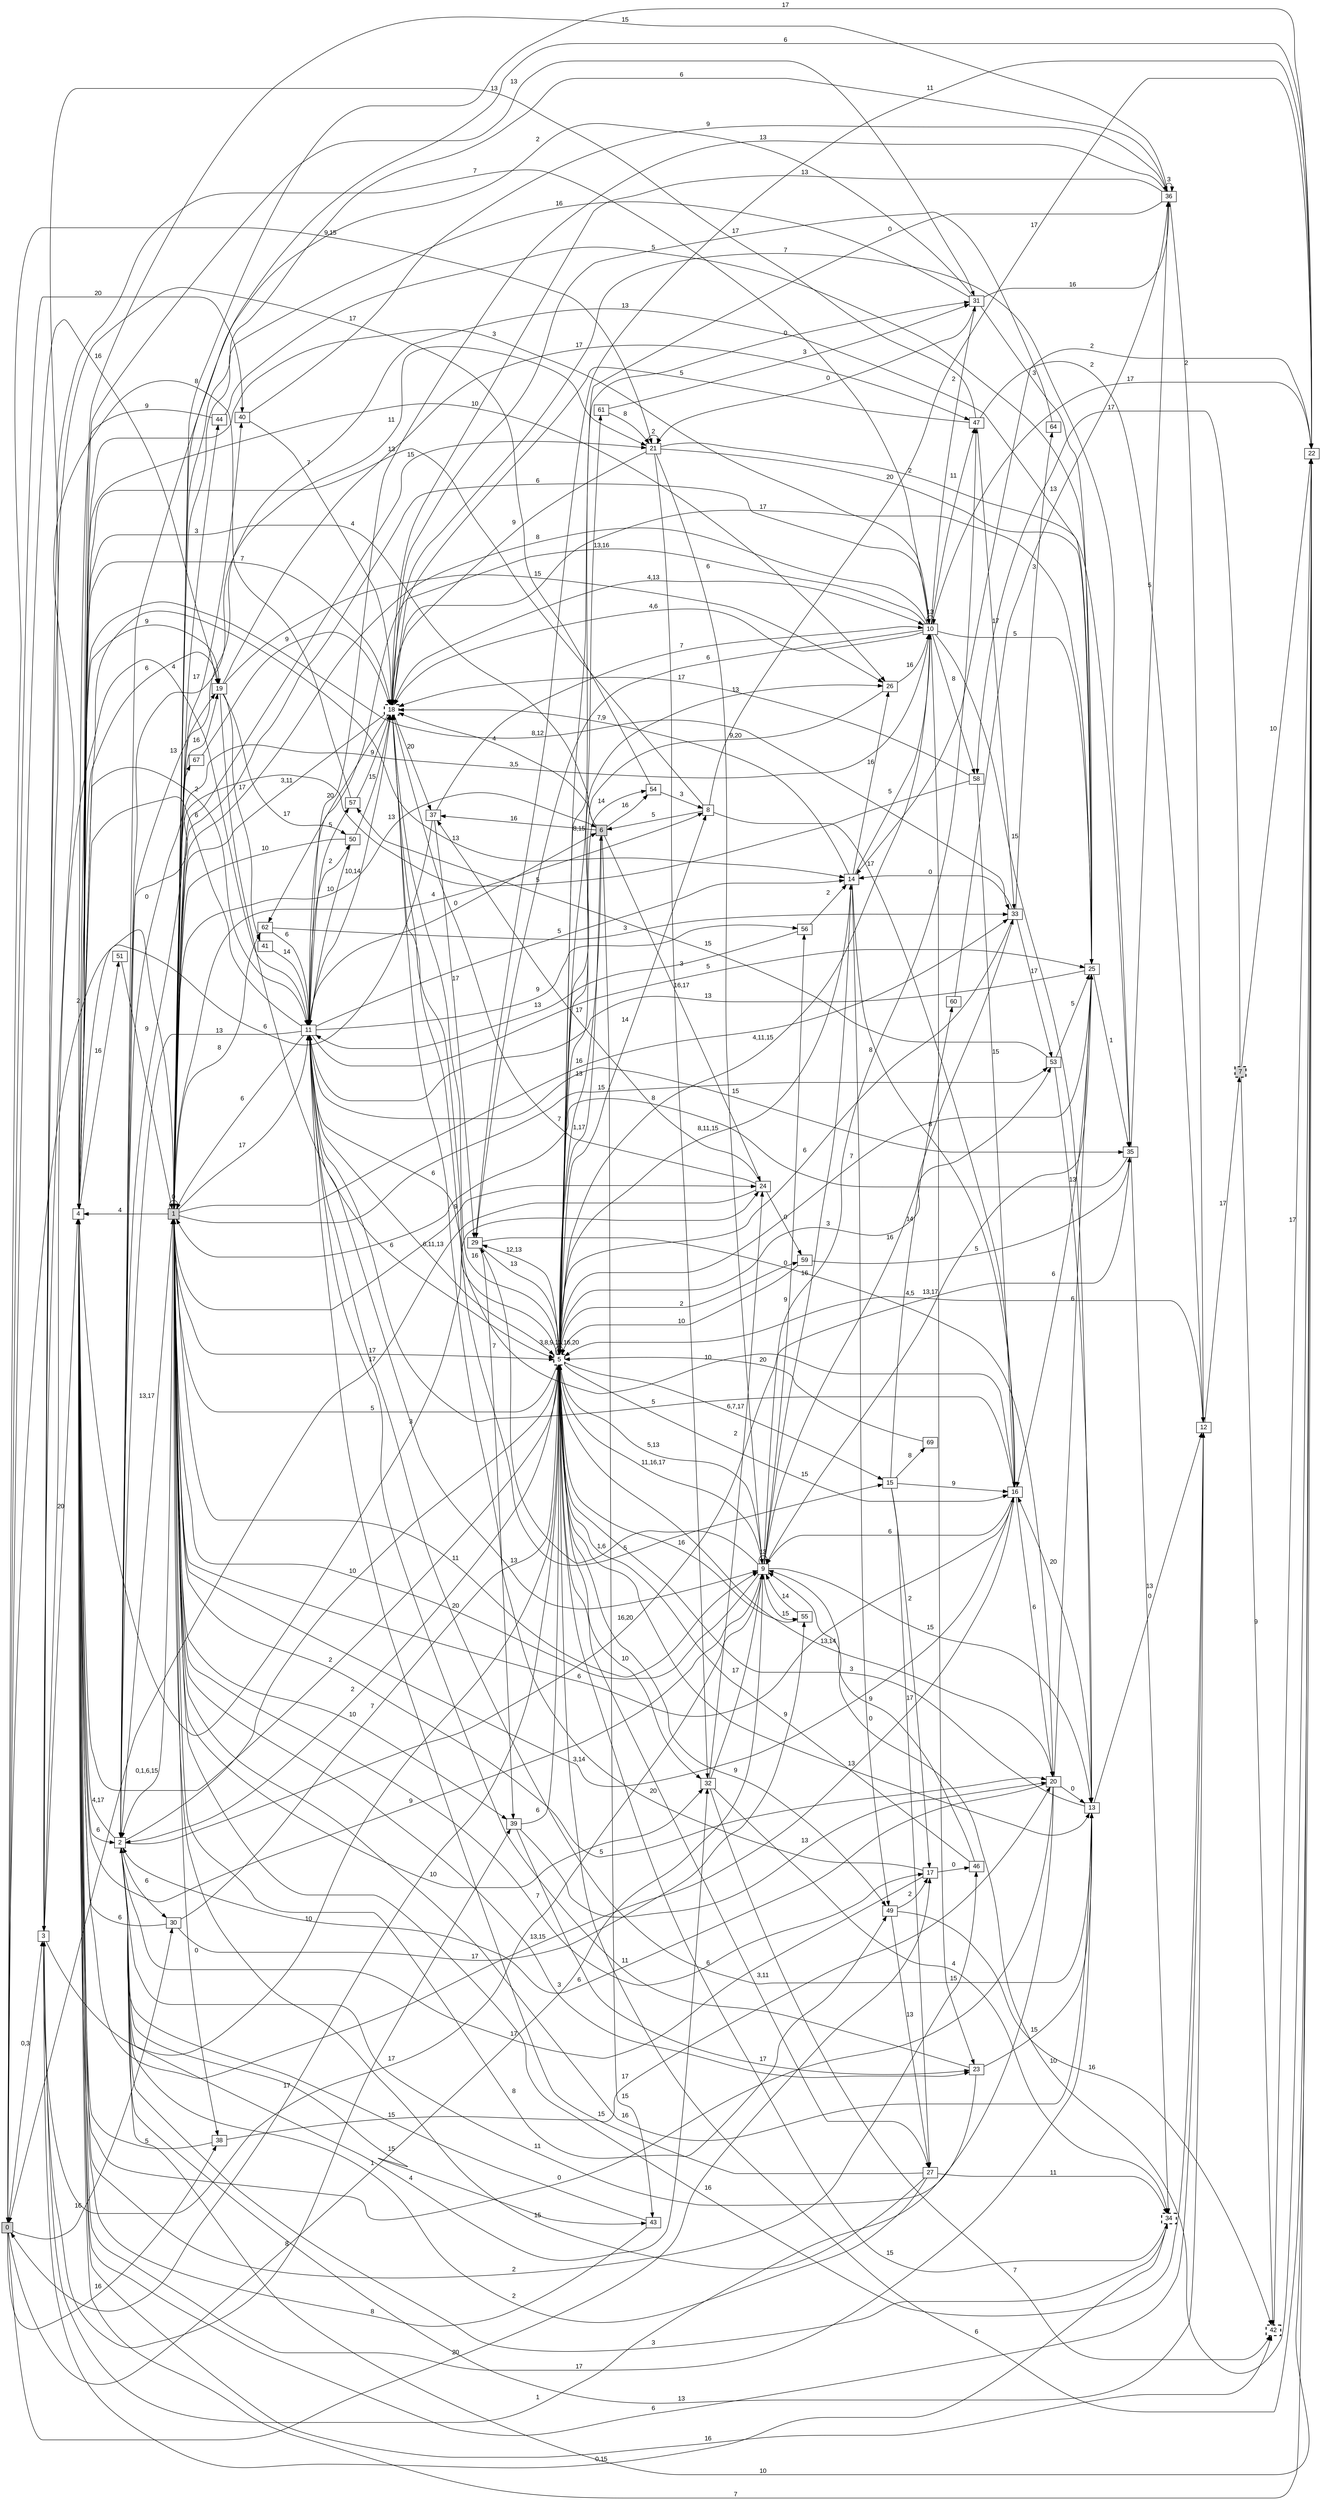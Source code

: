 digraph "NDFA" {
  rankdir=LR
  node [shape=box width=0.1 height=0.1 fontname=Arial]
  edge [fontname=Arial]
/* Estados */
 s0 [label="0" style="filled"] /* I:1 F:0 D:0 */
 s1 [label="1" style="filled"] /* I:1 F:0 D:0 */
 s2 [label="2" ] /* I:0 F:0 D:0 */
 s3 [label="3" ] /* I:0 F:0 D:0 */
 s4 [label="4" ] /* I:0 F:0 D:0 */
 s5 [label="5" style="bold,dashed"] /* I:0 F:1 D:0 */
 s6 [label="6" style="filled"] /* I:1 F:0 D:0 */
 s7 [label="7" style="filled,bold,dashed"] /* I:1 F:1 D:0 */
 s8 [label="8" ] /* I:0 F:0 D:0 */
 s9 [label="9" ] /* I:0 F:0 D:0 */
 s10 [label="10" ] /* I:0 F:0 D:0 */
 s11 [label="11" ] /* I:0 F:0 D:0 */
 s12 [label="12" ] /* I:0 F:0 D:0 */
 s13 [label="13" ] /* I:0 F:0 D:0 */
 s14 [label="14" ] /* I:0 F:0 D:0 */
 s15 [label="15" ] /* I:0 F:0 D:0 */
 s16 [label="16" ] /* I:0 F:0 D:0 */
 s17 [label="17" ] /* I:0 F:0 D:0 */
 s18 [label="18" style="bold,dashed"] /* I:0 F:1 D:0 */
 s19 [label="19" ] /* I:0 F:0 D:0 */
 s20 [label="20" ] /* I:0 F:0 D:0 */
 s21 [label="21" ] /* I:0 F:0 D:0 */
 s22 [label="22" ] /* I:0 F:0 D:0 */
 s23 [label="23" ] /* I:0 F:0 D:0 */
 s24 [label="24" ] /* I:0 F:0 D:0 */
 s25 [label="25" ] /* I:0 F:0 D:0 */
 s26 [label="26" ] /* I:0 F:0 D:0 */
 s27 [label="27" ] /* I:0 F:0 D:0 */
 s29 [label="29" ] /* I:0 F:0 D:0 */
 s30 [label="30" ] /* I:0 F:0 D:0 */
 s31 [label="31" ] /* I:0 F:0 D:0 */
 s32 [label="32" ] /* I:0 F:0 D:0 */
 s33 [label="33" ] /* I:0 F:0 D:0 */
 s34 [label="34" style="bold,dashed"] /* I:0 F:1 D:0 */
 s35 [label="35" ] /* I:0 F:0 D:0 */
 s36 [label="36" ] /* I:0 F:0 D:0 */
 s37 [label="37" ] /* I:0 F:0 D:0 */
 s38 [label="38" ] /* I:0 F:0 D:0 */
 s39 [label="39" ] /* I:0 F:0 D:0 */
 s40 [label="40" ] /* I:0 F:0 D:0 */
 s41 [label="41" ] /* I:0 F:0 D:0 */
 s42 [label="42" style="bold,dashed"] /* I:0 F:1 D:0 */
 s43 [label="43" ] /* I:0 F:0 D:0 */
 s44 [label="44" ] /* I:0 F:0 D:0 */
 s46 [label="46" ] /* I:0 F:0 D:0 */
 s47 [label="47" ] /* I:0 F:0 D:0 */
 s49 [label="49" ] /* I:0 F:0 D:0 */
 s50 [label="50" ] /* I:0 F:0 D:0 */
 s51 [label="51" ] /* I:0 F:0 D:0 */
 s53 [label="53" ] /* I:0 F:0 D:0 */
 s54 [label="54" ] /* I:0 F:0 D:0 */
 s55 [label="55" ] /* I:0 F:0 D:0 */
 s56 [label="56" ] /* I:0 F:0 D:0 */
 s57 [label="57" ] /* I:0 F:0 D:0 */
 s58 [label="58" ] /* I:0 F:0 D:0 */
 s59 [label="59" ] /* I:0 F:0 D:0 */
 s60 [label="60" ] /* I:0 F:0 D:0 */
 s61 [label="61" ] /* I:0 F:0 D:0 */
 s62 [label="62" ] /* I:0 F:0 D:0 */
 s64 [label="64" ] /* I:0 F:0 D:0 */
 s67 [label="67" ] /* I:0 F:0 D:0 */
 s69 [label="69" ] /* I:0 F:0 D:0 */
/* Transiciones */
  s0 -> s3 [label="0,3"]
  s0 -> s9 [label="1"]
  s0 -> s17 [label="20"]
  s0 -> s19 [label="16"]
  s0 -> s21 [label="9,15"]
  s0 -> s30 [label="16"]
  s0 -> s38 [label="16"]
  s0 -> s40 [label="20"]
  s1 -> s0 [label="2"]
  s1 -> s1 [label="0"]
  s1 -> s2 [label="0,1,6,15"]
  s1 -> s4 [label="4"]
  s1 -> s5 [label="17"]
  s1 -> s6 [label="13"]
  s1 -> s8 [label="4"]
  s1 -> s9 [label="11"]
  s1 -> s10 [label="6"]
  s1 -> s11 [label="17"]
  s1 -> s16 [label="6"]
  s1 -> s17 [label="7"]
  s1 -> s19 [label="16"]
  s1 -> s20 [label="5"]
  s1 -> s21 [label="15"]
  s1 -> s22 [label="6"]
  s1 -> s23 [label="3"]
  s1 -> s24 [label="9"]
  s1 -> s32 [label="10"]
  s1 -> s33 [label="16"]
  s1 -> s36 [label="6"]
  s1 -> s38 [label="0"]
  s1 -> s39 [label="10"]
  s1 -> s40 [label="17"]
  s1 -> s44 [label="3"]
  s1 -> s49 [label="8"]
  s1 -> s53 [label="15"]
  s1 -> s62 [label="8"]
  s2 -> s1 [label="13,17"]
  s2 -> s4 [label="4,17"]
  s2 -> s5 [label="10"]
  s2 -> s12 [label="13"]
  s2 -> s19 [label="13"]
  s2 -> s21 [label="11"]
  s2 -> s22 [label="10"]
  s2 -> s30 [label="6"]
  s2 -> s32 [label="4"]
  s2 -> s35 [label="16,20"]
  s2 -> s43 [label="15"]
  s2 -> s67 [label="0"]
  s3 -> s4 [label="20"]
  s3 -> s5 [label="10"]
  s3 -> s9 [label="17"]
  s3 -> s10 [label="7"]
  s3 -> s11 [label="4"]
  s3 -> s34 [label="0,15"]
  s3 -> s39 [label="8"]
  s4 -> s2 [label="6"]
  s4 -> s5 [label="2"]
  s4 -> s11 [label="2"]
  s4 -> s12 [label="6"]
  s4 -> s13 [label="17"]
  s4 -> s14 [label="13"]
  s4 -> s18 [label="7"]
  s4 -> s19 [label="9"]
  s4 -> s24 [label="3"]
  s4 -> s26 [label="10"]
  s4 -> s31 [label="13"]
  s4 -> s33 [label="8,12"]
  s4 -> s42 [label="16"]
  s4 -> s46 [label="2"]
  s4 -> s51 [label="16"]
  s5 -> s0 [label="17"]
  s5 -> s1 [label="5"]
  s5 -> s2 [label="2"]
  s5 -> s5 [label="3,8,9,13,16,20"]
  s5 -> s6 [label="13"]
  s5 -> s8 [label="14"]
  s5 -> s9 [label="5,13"]
  s5 -> s10 [label="4,11,15"]
  s5 -> s11 [label="6"]
  s5 -> s13 [label="13"]
  s5 -> s15 [label="6,7,17"]
  s5 -> s16 [label="15"]
  s5 -> s18 [label="16"]
  s5 -> s26 [label="13"]
  s5 -> s27 [label="3,11"]
  s5 -> s29 [label="12,13"]
  s5 -> s31 [label="0"]
  s5 -> s32 [label="10"]
  s5 -> s49 [label="9"]
  s5 -> s53 [label="3"]
  s5 -> s54 [label="14"]
  s5 -> s59 [label="2"]
  s5 -> s61 [label="8,15"]
  s6 -> s4 [label="4"]
  s6 -> s5 [label="1,17"]
  s6 -> s18 [label="4"]
  s6 -> s24 [label="16,17"]
  s6 -> s37 [label="16"]
  s6 -> s43 [label="15"]
  s6 -> s54 [label="16"]
  s7 -> s22 [label="10"]
  s7 -> s42 [label="9"]
  s7 -> s58 [label="17"]
  s8 -> s4 [label="13"]
  s8 -> s6 [label="5"]
  s8 -> s16 [label="17"]
  s8 -> s22 [label="17"]
  s9 -> s1 [label="20"]
  s9 -> s4 [label="9"]
  s9 -> s5 [label="11,16,17"]
  s9 -> s9 [label="13"]
  s9 -> s13 [label="15"]
  s9 -> s14 [label="16"]
  s9 -> s25 [label="13,17"]
  s9 -> s29 [label="1,6"]
  s9 -> s33 [label="16"]
  s9 -> s47 [label="8"]
  s9 -> s55 [label="15"]
  s9 -> s56 [label="9"]
  s10 -> s1 [label="8"]
  s10 -> s2 [label="3,5"]
  s10 -> s4 [label="3"]
  s10 -> s10 [label="13"]
  s10 -> s11 [label="13,16"]
  s10 -> s13 [label="15"]
  s10 -> s18 [label="4,6"]
  s10 -> s22 [label="17"]
  s10 -> s23 [label="15"]
  s10 -> s25 [label="5"]
  s10 -> s29 [label="6"]
  s10 -> s31 [label="2"]
  s10 -> s47 [label="11"]
  s10 -> s58 [label="8"]
  s11 -> s1 [label="6"]
  s11 -> s2 [label="13"]
  s11 -> s4 [label="6"]
  s11 -> s5 [label="6,11,13"]
  s11 -> s6 [label="0"]
  s11 -> s9 [label="13"]
  s11 -> s14 [label="5"]
  s11 -> s18 [label="10,14"]
  s11 -> s25 [label="5"]
  s11 -> s35 [label="15"]
  s11 -> s50 [label="2"]
  s11 -> s56 [label="9"]
  s11 -> s57 [label="5"]
  s12 -> s1 [label="16"]
  s12 -> s5 [label="4,5"]
  s12 -> s7 [label="17"]
  s13 -> s1 [label="16"]
  s13 -> s5 [label="3"]
  s13 -> s11 [label="6"]
  s13 -> s12 [label="0"]
  s13 -> s16 [label="20"]
  s14 -> s5 [label="8,11,15"]
  s14 -> s10 [label="5"]
  s14 -> s16 [label="8"]
  s14 -> s18 [label="7,9"]
  s14 -> s26 [label="16"]
  s14 -> s49 [label="0"]
  s15 -> s16 [label="9"]
  s15 -> s17 [label="2"]
  s15 -> s27 [label="17"]
  s15 -> s60 [label="14"]
  s15 -> s69 [label="8"]
  s16 -> s1 [label="3,14"]
  s16 -> s4 [label="13,15"]
  s16 -> s9 [label="6"]
  s16 -> s11 [label="5"]
  s16 -> s18 [label="10"]
  s16 -> s20 [label="6"]
  s17 -> s2 [label="17"]
  s17 -> s18 [label="20"]
  s17 -> s46 [label="0"]
  s18 -> s1 [label="3,11"]
  s18 -> s10 [label="4,13"]
  s18 -> s15 [label="5"]
  s18 -> s37 [label="20"]
  s18 -> s62 [label="20"]
  s19 -> s4 [label="6"]
  s19 -> s5 [label="6"]
  s19 -> s26 [label="15"]
  s19 -> s41 [label="17"]
  s19 -> s47 [label="17"]
  s19 -> s50 [label="17"]
  s20 -> s2 [label="6"]
  s20 -> s3 [label="1"]
  s20 -> s4 [label="0"]
  s20 -> s5 [label="13,14"]
  s20 -> s13 [label="0"]
  s20 -> s25 [label="6"]
  s21 -> s9 [label="6"]
  s21 -> s18 [label="9"]
  s21 -> s21 [label="2"]
  s21 -> s25 [label="20"]
  s21 -> s32 [label="3"]
  s21 -> s35 [label="2"]
  s22 -> s1 [label="17"]
  s22 -> s4 [label="7"]
  s22 -> s5 [label="6"]
  s22 -> s9 [label="10"]
  s22 -> s14 [label="2"]
  s23 -> s2 [label="11"]
  s23 -> s11 [label="11"]
  s23 -> s13 [label="15"]
  s24 -> s0 [label="17"]
  s24 -> s18 [label="7"]
  s24 -> s37 [label="17"]
  s24 -> s59 [label="0"]
  s25 -> s1 [label="13"]
  s25 -> s5 [label="7"]
  s25 -> s11 [label="13"]
  s25 -> s16 [label="6"]
  s25 -> s18 [label="17"]
  s25 -> s35 [label="1"]
  s26 -> s5 [label="9,20"]
  s26 -> s10 [label="16"]
  s27 -> s1 [label="15"]
  s27 -> s2 [label="2"]
  s27 -> s11 [label="15"]
  s27 -> s34 [label="11"]
  s29 -> s5 [label="13"]
  s29 -> s20 [label="0"]
  s29 -> s22 [label="11"]
  s29 -> s39 [label="7"]
  s30 -> s4 [label="6"]
  s30 -> s5 [label="7"]
  s30 -> s55 [label="17"]
  s31 -> s1 [label="16"]
  s31 -> s2 [label="2"]
  s31 -> s21 [label="0"]
  s31 -> s25 [label="3"]
  s31 -> s36 [label="16"]
  s32 -> s9 [label="17"]
  s32 -> s24 [label="2"]
  s32 -> s34 [label="4"]
  s32 -> s42 [label="7"]
  s33 -> s5 [label="6"]
  s33 -> s14 [label="0"]
  s33 -> s53 [label="17"]
  s33 -> s64 [label="3"]
  s34 -> s2 [label="3"]
  s34 -> s5 [label="15"]
  s35 -> s1 [label="8"]
  s35 -> s18 [label="7"]
  s35 -> s34 [label="13"]
  s35 -> s36 [label="5"]
  s36 -> s4 [label="15"]
  s36 -> s5 [label="0"]
  s36 -> s11 [label="13"]
  s36 -> s12 [label="2"]
  s36 -> s18 [label="13"]
  s36 -> s36 [label="3"]
  s37 -> s4 [label="6"]
  s37 -> s10 [label="7"]
  s37 -> s29 [label="17"]
  s38 -> s4 [label="5"]
  s38 -> s20 [label="17"]
  s39 -> s5 [label="6"]
  s39 -> s20 [label="13"]
  s39 -> s23 [label="17"]
  s40 -> s18 [label="7"]
  s40 -> s36 [label="9"]
  s41 -> s11 [label="14"]
  s42 -> s22 [label="17"]
  s43 -> s2 [label="15"]
  s43 -> s4 [label="8"]
  s44 -> s4 [label="9"]
  s44 -> s25 [label="5"]
  s46 -> s5 [label="9"]
  s46 -> s9 [label="9"]
  s47 -> s3 [label="13"]
  s47 -> s12 [label="2"]
  s47 -> s18 [label="5"]
  s47 -> s33 [label="17"]
  s49 -> s17 [label="2"]
  s49 -> s27 [label="13"]
  s49 -> s42 [label="16"]
  s50 -> s1 [label="10"]
  s50 -> s11 [label="10"]
  s50 -> s18 [label="15"]
  s51 -> s1 [label="9"]
  s53 -> s13 [label="13"]
  s53 -> s25 [label="5"]
  s53 -> s57 [label="15"]
  s54 -> s3 [label="17"]
  s54 -> s8 [label="3"]
  s55 -> s5 [label="16"]
  s55 -> s9 [label="14"]
  s56 -> s11 [label="13"]
  s56 -> s14 [label="2"]
  s57 -> s3 [label="8"]
  s57 -> s18 [label="9"]
  s58 -> s2 [label="5"]
  s58 -> s16 [label="15"]
  s58 -> s18 [label="17"]
  s59 -> s5 [label="10"]
  s59 -> s35 [label="5"]
  s60 -> s36 [label="13"]
  s61 -> s21 [label="8"]
  s61 -> s31 [label="3"]
  s62 -> s11 [label="6"]
  s62 -> s33 [label="3"]
  s64 -> s18 [label="17"]
  s67 -> s18 [label="9"]
  s69 -> s5 [label="20"]
}

